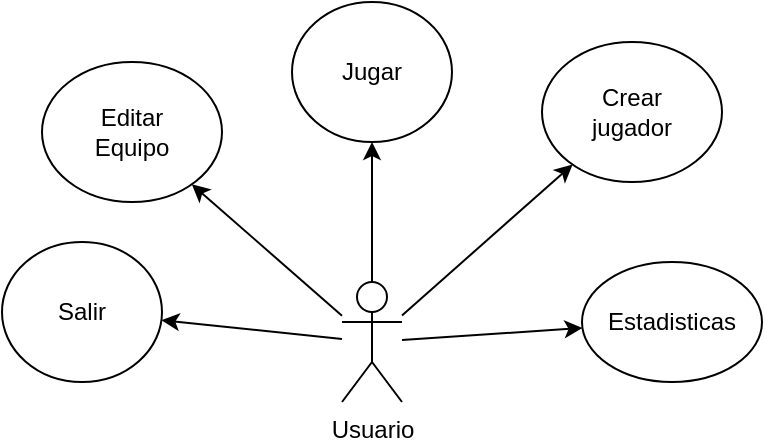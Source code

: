 <mxfile version="20.3.0" type="device"><diagram id="8_oFqjvAvDjVWKTYP19o" name="Página-1"><mxGraphModel dx="1422" dy="865" grid="1" gridSize="10" guides="1" tooltips="1" connect="1" arrows="1" fold="1" page="1" pageScale="1" pageWidth="827" pageHeight="1169" math="0" shadow="0"><root><mxCell id="0"/><mxCell id="1" parent="0"/><mxCell id="Pu_HmnvxE2LpHYY9cbK0-1" value="Usuario" style="shape=umlActor;verticalLabelPosition=bottom;verticalAlign=top;html=1;outlineConnect=0;align=center;horizontal=1;" parent="1" vertex="1"><mxGeometry x="370" y="340" width="30" height="60" as="geometry"/></mxCell><mxCell id="Pu_HmnvxE2LpHYY9cbK0-2" value="Jugar" style="ellipse;whiteSpace=wrap;html=1;" parent="1" vertex="1"><mxGeometry x="345" y="200" width="80" height="70" as="geometry"/></mxCell><mxCell id="Pu_HmnvxE2LpHYY9cbK0-3" value="Editar&lt;br&gt;Equipo" style="ellipse;whiteSpace=wrap;html=1;" parent="1" vertex="1"><mxGeometry x="220" y="230" width="90" height="70" as="geometry"/></mxCell><mxCell id="Pu_HmnvxE2LpHYY9cbK0-4" value="Crear &lt;br&gt;jugador" style="ellipse;whiteSpace=wrap;html=1;" parent="1" vertex="1"><mxGeometry x="470" y="220" width="90" height="70" as="geometry"/></mxCell><mxCell id="Pu_HmnvxE2LpHYY9cbK0-5" value="Estadisticas" style="ellipse;whiteSpace=wrap;html=1;" parent="1" vertex="1"><mxGeometry x="490" y="330" width="90" height="60" as="geometry"/></mxCell><mxCell id="gC6uFxqqdjwVLAuUFT-a-1" value="" style="endArrow=classic;html=1;rounded=0;" parent="1" source="Pu_HmnvxE2LpHYY9cbK0-1" target="Pu_HmnvxE2LpHYY9cbK0-5" edge="1"><mxGeometry width="50" height="50" relative="1" as="geometry"><mxPoint x="390" y="470" as="sourcePoint"/><mxPoint x="440" y="420" as="targetPoint"/></mxGeometry></mxCell><mxCell id="gC6uFxqqdjwVLAuUFT-a-2" value="" style="endArrow=classic;html=1;rounded=0;" parent="1" source="Pu_HmnvxE2LpHYY9cbK0-1" target="Pu_HmnvxE2LpHYY9cbK0-4" edge="1"><mxGeometry width="50" height="50" relative="1" as="geometry"><mxPoint x="390" y="470" as="sourcePoint"/><mxPoint x="440" y="420" as="targetPoint"/></mxGeometry></mxCell><mxCell id="gC6uFxqqdjwVLAuUFT-a-3" value="" style="endArrow=classic;html=1;rounded=0;" parent="1" source="Pu_HmnvxE2LpHYY9cbK0-1" target="Pu_HmnvxE2LpHYY9cbK0-2" edge="1"><mxGeometry width="50" height="50" relative="1" as="geometry"><mxPoint x="390" y="470" as="sourcePoint"/><mxPoint x="440" y="420" as="targetPoint"/></mxGeometry></mxCell><mxCell id="gC6uFxqqdjwVLAuUFT-a-4" value="" style="endArrow=classic;html=1;rounded=0;" parent="1" source="Pu_HmnvxE2LpHYY9cbK0-1" target="Pu_HmnvxE2LpHYY9cbK0-3" edge="1"><mxGeometry width="50" height="50" relative="1" as="geometry"><mxPoint x="390" y="470" as="sourcePoint"/><mxPoint x="440" y="420" as="targetPoint"/></mxGeometry></mxCell><mxCell id="dI8n-Irj-f_vDitKyePS-2" value="Salir" style="ellipse;whiteSpace=wrap;html=1;" vertex="1" parent="1"><mxGeometry x="200" y="320" width="80" height="70" as="geometry"/></mxCell><mxCell id="dI8n-Irj-f_vDitKyePS-3" value="" style="endArrow=classic;html=1;rounded=0;" edge="1" parent="1" source="Pu_HmnvxE2LpHYY9cbK0-1" target="dI8n-Irj-f_vDitKyePS-2"><mxGeometry width="50" height="50" relative="1" as="geometry"><mxPoint x="390" y="470" as="sourcePoint"/><mxPoint x="440" y="420" as="targetPoint"/></mxGeometry></mxCell></root></mxGraphModel></diagram></mxfile>